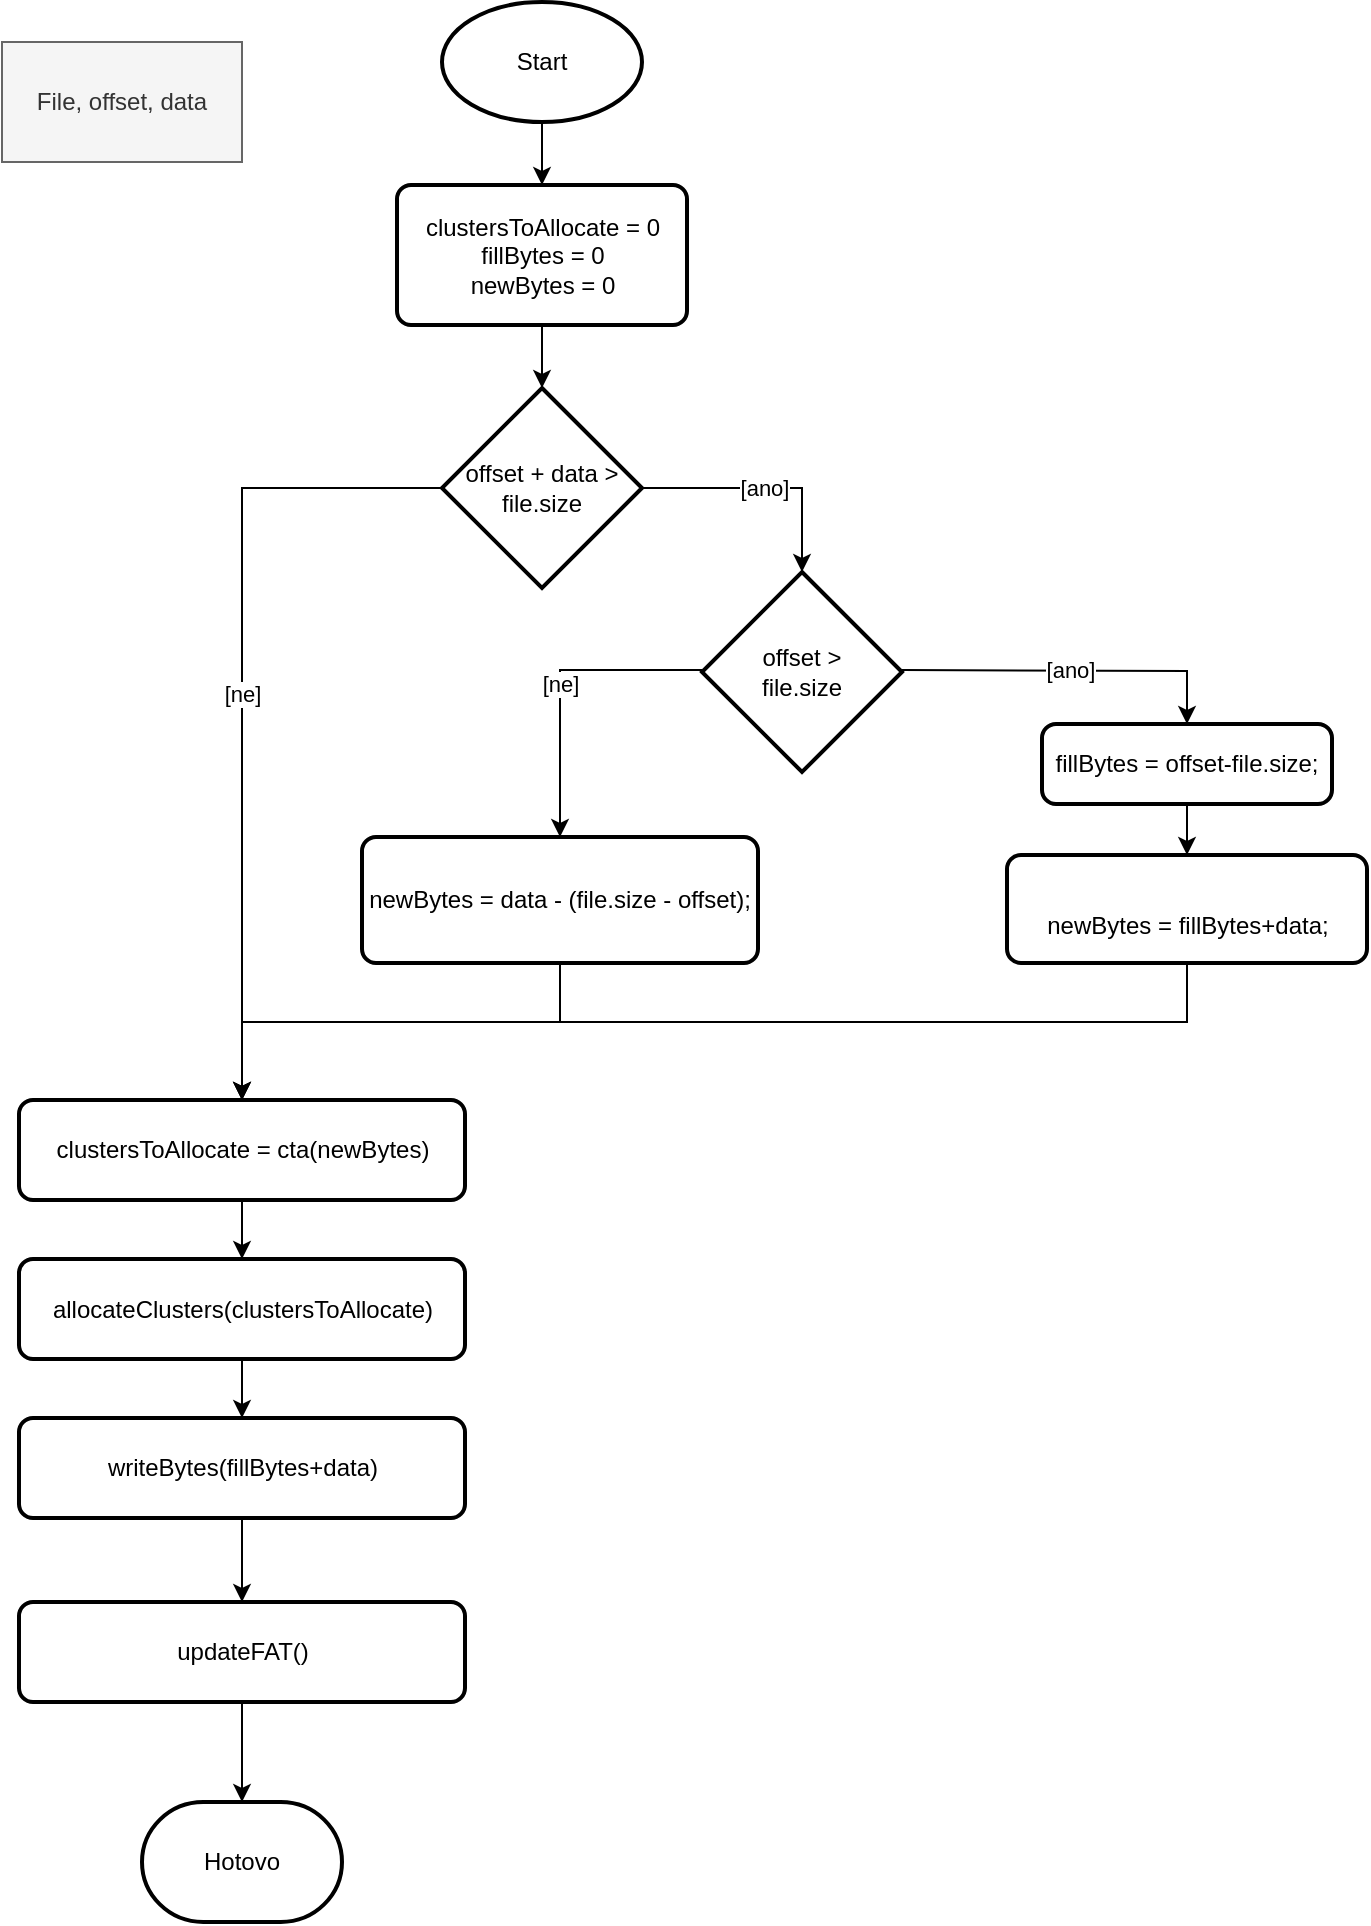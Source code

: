 <mxfile version="12.2.6" type="device" pages="1"><diagram id="E3w009Aoqh9jAY7mVf1h" name="Page-1"><mxGraphModel dx="556" dy="603" grid="1" gridSize="10" guides="1" tooltips="1" connect="1" arrows="1" fold="1" page="1" pageScale="1" pageWidth="827" pageHeight="1169" math="0" shadow="0"><root><mxCell id="0"/><mxCell id="1" parent="0"/><mxCell id="L2WrJjRWSkZSGgNg6Q1E-28" style="edgeStyle=orthogonalEdgeStyle;rounded=0;orthogonalLoop=1;jettySize=auto;html=1;entryX=0.5;entryY=0;entryDx=0;entryDy=0;" edge="1" parent="1" source="L2WrJjRWSkZSGgNg6Q1E-1" target="L2WrJjRWSkZSGgNg6Q1E-20"><mxGeometry relative="1" as="geometry"/></mxCell><mxCell id="L2WrJjRWSkZSGgNg6Q1E-1" value="Start" style="strokeWidth=2;html=1;shape=mxgraph.flowchart.start_1;whiteSpace=wrap;" vertex="1" parent="1"><mxGeometry x="340" y="20" width="100" height="60" as="geometry"/></mxCell><mxCell id="L2WrJjRWSkZSGgNg6Q1E-2" value="&lt;div&gt;File, offset, data&lt;br&gt;&lt;/div&gt;" style="rounded=0;whiteSpace=wrap;html=1;fillColor=#f5f5f5;strokeColor=#666666;fontColor=#333333;" vertex="1" parent="1"><mxGeometry x="120" y="40" width="120" height="60" as="geometry"/></mxCell><mxCell id="L2WrJjRWSkZSGgNg6Q1E-32" style="edgeStyle=orthogonalEdgeStyle;rounded=0;orthogonalLoop=1;jettySize=auto;html=1;entryX=0.5;entryY=0;entryDx=0;entryDy=0;" edge="1" parent="1" source="L2WrJjRWSkZSGgNg6Q1E-3" target="L2WrJjRWSkZSGgNg6Q1E-31"><mxGeometry relative="1" as="geometry"/></mxCell><mxCell id="L2WrJjRWSkZSGgNg6Q1E-3" value="&lt;div&gt;fillBytes = offset-file.size;&lt;/div&gt;" style="rounded=1;whiteSpace=wrap;html=1;absoluteArcSize=1;arcSize=14;strokeWidth=2;" vertex="1" parent="1"><mxGeometry x="640" y="381" width="145" height="40" as="geometry"/></mxCell><mxCell id="L2WrJjRWSkZSGgNg6Q1E-9" value="[ano]" style="edgeStyle=orthogonalEdgeStyle;rounded=0;orthogonalLoop=1;jettySize=auto;html=1;entryX=0.5;entryY=0;entryDx=0;entryDy=0;entryPerimeter=0;" edge="1" parent="1" source="L2WrJjRWSkZSGgNg6Q1E-4" target="L2WrJjRWSkZSGgNg6Q1E-7"><mxGeometry relative="1" as="geometry"/></mxCell><mxCell id="L2WrJjRWSkZSGgNg6Q1E-14" value="[ne]" style="edgeStyle=orthogonalEdgeStyle;rounded=0;orthogonalLoop=1;jettySize=auto;html=1;entryX=0.5;entryY=0;entryDx=0;entryDy=0;" edge="1" parent="1" source="L2WrJjRWSkZSGgNg6Q1E-4" target="L2WrJjRWSkZSGgNg6Q1E-13"><mxGeometry relative="1" as="geometry"><Array as="points"><mxPoint x="240" y="263"/></Array></mxGeometry></mxCell><mxCell id="L2WrJjRWSkZSGgNg6Q1E-4" value="offset + data &amp;gt; &lt;br&gt;file.size" style="strokeWidth=2;html=1;shape=mxgraph.flowchart.decision;whiteSpace=wrap;" vertex="1" parent="1"><mxGeometry x="340" y="213" width="100" height="100" as="geometry"/></mxCell><mxCell id="L2WrJjRWSkZSGgNg6Q1E-8" value="[ano]" style="edgeStyle=orthogonalEdgeStyle;rounded=0;orthogonalLoop=1;jettySize=auto;html=1;entryX=0.5;entryY=0;entryDx=0;entryDy=0;" edge="1" parent="1" target="L2WrJjRWSkZSGgNg6Q1E-3"><mxGeometry relative="1" as="geometry"><mxPoint x="570" y="354" as="sourcePoint"/></mxGeometry></mxCell><mxCell id="L2WrJjRWSkZSGgNg6Q1E-11" value="[ne]" style="edgeStyle=orthogonalEdgeStyle;rounded=0;orthogonalLoop=1;jettySize=auto;html=1;entryX=0.5;entryY=0;entryDx=0;entryDy=0;" edge="1" parent="1" target="L2WrJjRWSkZSGgNg6Q1E-21"><mxGeometry relative="1" as="geometry"><mxPoint x="470" y="354" as="sourcePoint"/><mxPoint x="385" y="421" as="targetPoint"/><Array as="points"><mxPoint x="399" y="354"/></Array></mxGeometry></mxCell><mxCell id="L2WrJjRWSkZSGgNg6Q1E-7" value="offset &amp;gt; &lt;br&gt;file.size" style="strokeWidth=2;html=1;shape=mxgraph.flowchart.decision;whiteSpace=wrap;" vertex="1" parent="1"><mxGeometry x="470" y="305" width="100" height="100" as="geometry"/></mxCell><mxCell id="L2WrJjRWSkZSGgNg6Q1E-44" style="edgeStyle=orthogonalEdgeStyle;rounded=0;orthogonalLoop=1;jettySize=auto;html=1;entryX=0.5;entryY=0;entryDx=0;entryDy=0;" edge="1" parent="1" source="L2WrJjRWSkZSGgNg6Q1E-13" target="L2WrJjRWSkZSGgNg6Q1E-43"><mxGeometry relative="1" as="geometry"/></mxCell><mxCell id="L2WrJjRWSkZSGgNg6Q1E-13" value="clustersToAllocate = cta(newBytes)" style="rounded=1;whiteSpace=wrap;html=1;absoluteArcSize=1;arcSize=14;strokeWidth=2;" vertex="1" parent="1"><mxGeometry x="128.5" y="569" width="223" height="50" as="geometry"/></mxCell><mxCell id="L2WrJjRWSkZSGgNg6Q1E-29" style="edgeStyle=orthogonalEdgeStyle;rounded=0;orthogonalLoop=1;jettySize=auto;html=1;entryX=0.5;entryY=0;entryDx=0;entryDy=0;entryPerimeter=0;" edge="1" parent="1" source="L2WrJjRWSkZSGgNg6Q1E-20" target="L2WrJjRWSkZSGgNg6Q1E-4"><mxGeometry relative="1" as="geometry"/></mxCell><mxCell id="L2WrJjRWSkZSGgNg6Q1E-20" value="clustersToAllocate = 0&lt;br&gt;&lt;div&gt;fillBytes = 0&lt;/div&gt;&lt;div&gt;newBytes = 0&lt;br&gt;&lt;/div&gt;" style="rounded=1;whiteSpace=wrap;html=1;absoluteArcSize=1;arcSize=14;strokeWidth=2;" vertex="1" parent="1"><mxGeometry x="317.5" y="111.5" width="145" height="70" as="geometry"/></mxCell><mxCell id="L2WrJjRWSkZSGgNg6Q1E-26" style="edgeStyle=orthogonalEdgeStyle;rounded=0;orthogonalLoop=1;jettySize=auto;html=1;entryX=0.5;entryY=0;entryDx=0;entryDy=0;" edge="1" parent="1" source="L2WrJjRWSkZSGgNg6Q1E-21" target="L2WrJjRWSkZSGgNg6Q1E-13"><mxGeometry relative="1" as="geometry"><Array as="points"><mxPoint x="399" y="530"/><mxPoint x="240" y="530"/></Array></mxGeometry></mxCell><mxCell id="L2WrJjRWSkZSGgNg6Q1E-21" value="&lt;div&gt;&lt;br&gt;&lt;/div&gt;&lt;div&gt;newBytes = data - (file.size - offset);&lt;/div&gt;&lt;div&gt;&lt;br&gt;&lt;/div&gt;" style="rounded=1;whiteSpace=wrap;html=1;absoluteArcSize=1;arcSize=14;strokeWidth=2;" vertex="1" parent="1"><mxGeometry x="300" y="437.5" width="198" height="63" as="geometry"/></mxCell><mxCell id="L2WrJjRWSkZSGgNg6Q1E-38" style="edgeStyle=orthogonalEdgeStyle;rounded=0;orthogonalLoop=1;jettySize=auto;html=1;entryX=0.5;entryY=0;entryDx=0;entryDy=0;" edge="1" parent="1" source="L2WrJjRWSkZSGgNg6Q1E-30" target="L2WrJjRWSkZSGgNg6Q1E-40"><mxGeometry relative="1" as="geometry"><mxPoint x="240" y="818" as="targetPoint"/></mxGeometry></mxCell><mxCell id="L2WrJjRWSkZSGgNg6Q1E-30" value="writeBytes(fillBytes+data)" style="rounded=1;whiteSpace=wrap;html=1;absoluteArcSize=1;arcSize=14;strokeWidth=2;" vertex="1" parent="1"><mxGeometry x="128.5" y="728" width="223" height="50" as="geometry"/></mxCell><mxCell id="L2WrJjRWSkZSGgNg6Q1E-34" style="edgeStyle=orthogonalEdgeStyle;rounded=0;orthogonalLoop=1;jettySize=auto;html=1;entryX=0.5;entryY=0;entryDx=0;entryDy=0;" edge="1" parent="1" source="L2WrJjRWSkZSGgNg6Q1E-31" target="L2WrJjRWSkZSGgNg6Q1E-13"><mxGeometry relative="1" as="geometry"><mxPoint x="713" y="526" as="targetPoint"/><Array as="points"><mxPoint x="713" y="530"/><mxPoint x="240" y="530"/></Array></mxGeometry></mxCell><mxCell id="L2WrJjRWSkZSGgNg6Q1E-31" value="&lt;br&gt;&lt;div&gt;newBytes = fillBytes+data;&lt;/div&gt;" style="rounded=1;whiteSpace=wrap;html=1;absoluteArcSize=1;arcSize=14;strokeWidth=2;" vertex="1" parent="1"><mxGeometry x="622.5" y="446.5" width="180" height="54" as="geometry"/></mxCell><mxCell id="L2WrJjRWSkZSGgNg6Q1E-39" value="Hotovo" style="strokeWidth=2;html=1;shape=mxgraph.flowchart.terminator;whiteSpace=wrap;" vertex="1" parent="1"><mxGeometry x="190" y="920" width="100" height="60" as="geometry"/></mxCell><mxCell id="L2WrJjRWSkZSGgNg6Q1E-42" style="edgeStyle=orthogonalEdgeStyle;rounded=0;orthogonalLoop=1;jettySize=auto;html=1;entryX=0.5;entryY=0;entryDx=0;entryDy=0;entryPerimeter=0;" edge="1" parent="1" source="L2WrJjRWSkZSGgNg6Q1E-40" target="L2WrJjRWSkZSGgNg6Q1E-39"><mxGeometry relative="1" as="geometry"/></mxCell><mxCell id="L2WrJjRWSkZSGgNg6Q1E-40" value="updateFAT()" style="rounded=1;whiteSpace=wrap;html=1;absoluteArcSize=1;arcSize=14;strokeWidth=2;" vertex="1" parent="1"><mxGeometry x="128.5" y="820" width="223" height="50" as="geometry"/></mxCell><mxCell id="L2WrJjRWSkZSGgNg6Q1E-45" style="edgeStyle=orthogonalEdgeStyle;rounded=0;orthogonalLoop=1;jettySize=auto;html=1;entryX=0.5;entryY=0;entryDx=0;entryDy=0;" edge="1" parent="1" source="L2WrJjRWSkZSGgNg6Q1E-43" target="L2WrJjRWSkZSGgNg6Q1E-30"><mxGeometry relative="1" as="geometry"/></mxCell><mxCell id="L2WrJjRWSkZSGgNg6Q1E-43" value="allocateClusters(clustersToAllocate)" style="rounded=1;whiteSpace=wrap;html=1;absoluteArcSize=1;arcSize=14;strokeWidth=2;" vertex="1" parent="1"><mxGeometry x="128.5" y="648.5" width="223" height="50" as="geometry"/></mxCell></root></mxGraphModel></diagram></mxfile>